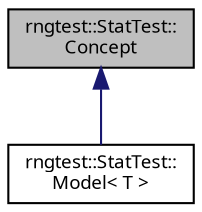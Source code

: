 digraph "rngtest::StatTest::Concept"
{
 // INTERACTIVE_SVG=YES
  bgcolor="transparent";
  edge [fontname="sans-serif",fontsize="9",labelfontname="sans-serif",labelfontsize="9"];
  node [fontname="sans-serif",fontsize="9",shape=record];
  Node1 [label="rngtest::StatTest::\lConcept",height=0.2,width=0.4,color="black", fillcolor="grey75", style="filled", fontcolor="black"];
  Node1 -> Node2 [dir="back",color="midnightblue",fontsize="9",style="solid",fontname="sans-serif"];
  Node2 [label="rngtest::StatTest::\lModel\< T \>",height=0.2,width=0.4,color="black",URL="$structrngtest_1_1_stat_test_1_1_model.html"];
}
